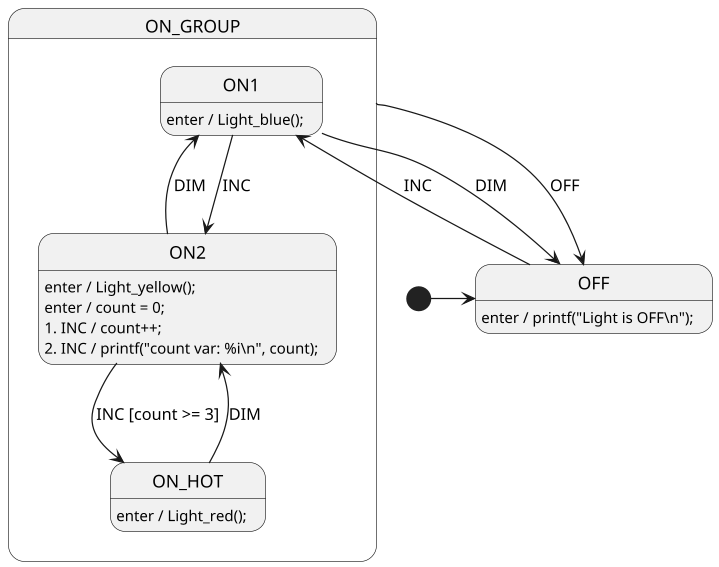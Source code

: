 @startuml LightSm
scale 1.25

' //////////////////////// STATE ORGANIZATION ///////////////////////
' Note: StateSmith treats state names and events as case insensitive.
' More info: https://github.com/StateSmith/StateSmith/wiki/PlantUML

state OFF
state ON_GROUP {
    state ON1
    state ON2
    state ON_HOT
}

[*] -> OFF

' ///////////////////////// STATE HANDLERS /////////////////////////
' Syntax: https://github.com/StateSmith/StateSmith/wiki/Behaviors

OFF: enter / printf("Light is OFF\\n");
' >>> NOTE the extra escape in `\\n` above. This is required for PlantUML.
OFF --> ON1: INC

ON_GROUP --> OFF : OFF

ON1: enter / Light_blue();
ON1 --> ON2: INC
ON1 --> OFF: DIM

ON2: enter / Light_yellow();
ON2: enter / count = 0;
ON2: 1. INC / count++;
ON2: 2. INC / printf("count var: %i\\n", count);
' >>> NOTE the extra escape in `\\n` above. This is required for PlantUML.

ON2 --> ON_HOT: INC [count >= 3]
ON2 --> ON1: DIM

ON_HOT: enter / Light_red();
ON_HOT --> ON2: DIM


' //////////////////////// StateSmith config ////////////////////////
' The below special comment block sets the StateSmith configuration.
' More info: https://github.com/StateSmith/StateSmith/issues/335

/'! $CONFIG : toml
[SmRunnerSettings]
transpilerId = "C99"

[RenderConfig]
FileTop = """
    // Whatever you put in this `FileTop` section will end up 
    // being printed at the top of every generated code file.
    """
AutoExpandedVars = """
    uint16_t count; // this var can be referenced in diagram
    """

[RenderConfig.C]
HFileIncludes = """
    // any additional includes you want in the header file
    """
CFileIncludes = """
    #include <stdio.h> // user include. required for printf.
    #include "Light.h" // user include. required for Light_* functions.
    """

# Uncomment below line to tell GCC to pack the enum to save some RAM
# CEnumDeclarer = "typedef enum __attribute__ ((packed)) {enumName}"
'/
@enduml